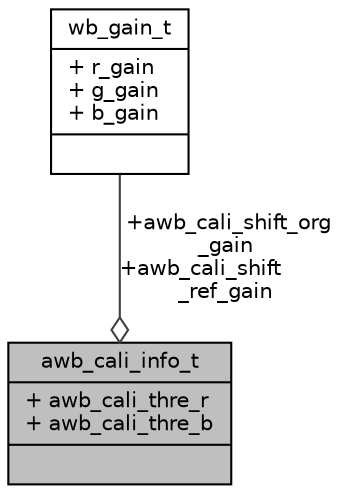 digraph "awb_cali_info_t"
{
 // INTERACTIVE_SVG=YES
 // LATEX_PDF_SIZE
  bgcolor="transparent";
  edge [fontname="Helvetica",fontsize="10",labelfontname="Helvetica",labelfontsize="10"];
  node [fontname="Helvetica",fontsize="10",shape=record];
  Node1 [label="{awb_cali_info_t\n|+ awb_cali_thre_r\l+ awb_cali_thre_b\l|}",height=0.2,width=0.4,color="black", fillcolor="grey75", style="filled", fontcolor="black",tooltip="Description of AWB calibration information."];
  Node2 -> Node1 [color="grey25",fontsize="10",style="solid",label=" +awb_cali_shift_org\l_gain\n+awb_cali_shift\l_ref_gain" ,arrowhead="odiamond",fontname="Helvetica"];
  Node2 [label="{wb_gain_t\n|+ r_gain\l+ g_gain\l+ b_gain\l|}",height=0.2,width=0.4,color="black",URL="$df/d9f/structwb__gain__t.html",tooltip="Description of wb_gain."];
}
